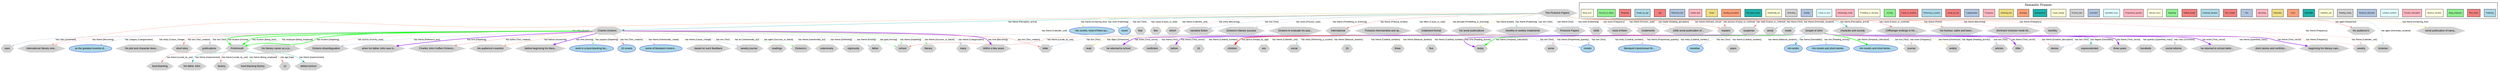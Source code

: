 digraph Charles_Dickens {
    rankdir=TB;
    compound=true;
    node [fontname="Arial", fontsize=12, style=filled];
    edge [fontname="Arial", fontsize=10, color=gray];
    
    // Graph styling
    bgcolor=white;
    
    // Node type definitions
    subgraph cluster_people {{
        label="People";
        style=filled;
        fillcolor=lightcoral;
        color=red;
        node [fillcolor=lightcoral, color=red, shape=circle];
    }}
    
    subgraph cluster_locations {{
        label="Locations";
        style=filled;
        fillcolor=lightgreen;
        color=green;
        node [fillcolor=lightgreen, color=green, shape=box];
    }}
    
    subgraph cluster_concepts {{
        label="Concepts";
        style=filled;
        fillcolor=lightblue;
        color=blue;
        node [fillcolor=lightblue, color=blue, shape=ellipse];
    }}
    
    subgraph cluster_events {{
        label="Events";
        style=filled;
        fillcolor=lightyellow;
        color=orange;
        node [fillcolor=lightyellow, color=orange, shape=diamond];
    }}
    
    subgraph cluster_other {{
        label="Other";
        style=filled;
        fillcolor=lightgray;
        color=gray;
        node [fillcolor=lightgray, color=gray, shape=hexagon];
    }}

    // Concepts nodes
    "literature's best-known fic..." [label="literature's best-known fic...", fillcolor=lightblue, color=blue, shape=ellipse];
    "His novels, most of them pu..." [label="His novels, most of them pu...", fillcolor=lightblue, color=blue, shape=ellipse];
    "as the greatest novelist of..." [label="as the greatest novelist of...", fillcolor=lightblue, color=blue, shape=ellipse];
    "novellas" [label="novellas", fillcolor=lightblue, color=blue, shape=ellipse];
    "novels" [label="novels", fillcolor=lightblue, color=blue, shape=ellipse];
    "work in a boot-blacking fac..." [label="work in a boot-blacking fac...", fillcolor=lightblue, color=blue, shape=ellipse];
    "His works" [label="His works", fillcolor=lightblue, color=blue, shape=ellipse];
    "15 novels" [label="15 novels", fillcolor=lightblue, color=blue, shape=ellipse];
    "some of literature's best-k..." [label="some of literature's best-k...", fillcolor=lightblue, color=blue, shape=ellipse];
    "His novels and short stories" [label="His novels and short stories", fillcolor=lightblue, color=blue, shape=ellipse];
    "His novels and short storie..." [label="His novels and short storie...", fillcolor=lightblue, color=blue, shape=ellipse];
    "novel" [label="novel", fillcolor=lightblue, color=blue, shape=ellipse];

    // Other nodes
    "journal" [label="journal", fillcolor=lightgray, color=gray, shape=hexagon];
    "based on such feedback" [label="based on such feedback", fillcolor=lightgray, color=gray, shape=hexagon];
    "that" [label="that", fillcolor=lightgray, color=gray, shape=hexagon];
    "boot-blacking" [label="boot-blacking", fillcolor=lightgray, color=gray, shape=hexagon];
    "international literary cele..." [label="international literary cele...", fillcolor=lightgray, color=gray, shape=hexagon];
    "few" [label="few", fillcolor=lightgray, color=gray, shape=hexagon];
    "which" [label="which", fillcolor=lightgray, color=gray, shape=hexagon];
    "his father John" [label="his father John", fillcolor=lightgray, color=gray, shape=hexagon];
    "narrative fiction" [label="narrative fiction", fillcolor=lightgray, color=gray, shape=hexagon];
    "Dickens's literary success" [label="Dickens's literary success", fillcolor=lightgray, color=gray, shape=hexagon];
    "weekly journal" [label="weekly journal", fillcolor=lightgray, color=gray, shape=hexagon];
    "widely" [label="widely", fillcolor=lightgray, color=gray, shape=hexagon];
    "readings" [label="readings", fillcolor=lightgray, color=gray, shape=hexagon];
    "Dickens's" [label="Dickens's", fillcolor=lightgray, color=gray, shape=hexagon];
    "Dickens to evaluate his aud..." [label="Dickens to evaluate his aud...", fillcolor=lightgray, color=gray, shape=hexagon];
    "international" [label="international", fillcolor=lightgray, color=gray, shape=hexagon];
    "extensively" [label="extensively", fillcolor=lightgray, color=gray, shape=hexagon];
    "factory" [label="factory", fillcolor=lightgray, color=gray, shape=hexagon];
    "articles" [label="articles", fillcolor=lightgray, color=gray, shape=hexagon];
    "Pickwick merchandise and sp..." [label="Pickwick merchandise and sp...", fillcolor=lightgray, color=gray, shape=hexagon];
    "After" [label="After", fillcolor=lightgray, color=gray, shape=hexagon];
    "instalment format" [label="instalment format", fillcolor=lightgray, color=gray, shape=hexagon];
    "Gospel of John" [label="Gospel of John", fillcolor=lightgray, color=gray, shape=hexagon];
    "stories" [label="stories", fillcolor=lightgray, color=gray, shape=hexagon];
    "The Pickwick Papers" [label="The Pickwick Papers", fillcolor=lightgray, color=gray, shape=hexagon];
    "unprecedented" [label="unprecedented", fillcolor=lightgray, color=gray, shape=hexagon];
    "boot-blacking factory" [label="boot-blacking factory", fillcolor=lightgray, color=gray, shape=hexagon];
    "vigorously" [label="vigorously", fillcolor=lightgray, color=gray, shape=hexagon];
    "his serial publications" [label="his serial publications", fillcolor=lightgray, color=gray, shape=hexagon];
    "father" [label="father", fillcolor=lightgray, color=gray, shape=hexagon];
    "12" [label="12", fillcolor=lightgray, color=gray, shape=hexagon];
    "monthly or weekly instalments" [label="monthly or weekly instalments", fillcolor=lightgray, color=gray, shape=hexagon];
    "school" [label="school", fillcolor=lightgray, color=gray, shape=hexagon];
    "literary" [label="literary", fillcolor=lightgray, color=gray, shape=hexagon];
    "Pickwick Papers" [label="Pickwick Papers", fillcolor=lightgray, color=gray, shape=hexagon];
    "three years" [label="three years", fillcolor=lightgray, color=gray, shape=hexagon];
    "Charles Dickens" [label="Charles Dickens", fillcolor=lightgray, color=gray, shape=hexagon];
    "many" [label="many", fillcolor=lightgray, color=gray, shape=hexagon];
    "1836" [label="1836", fillcolor=lightgray, color=gray, shape=hexagon];
    "most of them" [label="most of them", fillcolor=lightgray, color=gray, shape=hexagon];
    "Within a few years" [label="Within a few years", fillcolor=lightgray, color=gray, shape=hexagon];
    "hundreds" [label="hundreds", fillcolor=lightgray, color=gray, shape=hexagon];
    "social reforms" [label="social reforms", fillcolor=lightgray, color=gray, shape=hexagon];
    "instalments" [label="instalments", fillcolor=lightgray, color=gray, shape=hexagon];
    "he returned to school befor..." [label="he returned to school befor...", fillcolor=lightgray, color=gray, shape=hexagon];
    "uses" [label="uses", fillcolor=lightgray, color=gray, shape=hexagon];
    "short stories and nonfictio..." [label="short stories and nonfictio...", fillcolor=lightgray, color=gray, shape=hexagon];
    "beginning his literary care..." [label="beginning his literary care...", fillcolor=lightgray, color=gray, shape=hexagon];
    "1836 serial publication of ..." [label="1836 serial publication of ...", fillcolor=lightgray, color=gray, shape=hexagon];
    "read" [label="read", fillcolor=lightgray, color=gray, shape=hexagon];
    "he returned to school" [label="he returned to school", fillcolor=lightgray, color=gray, shape=hexagon];
    "letter" [label="letter", fillcolor=lightgray, color=gray, shape=hexagon];
    "his plot and character deve..." [label="his plot and character deve...", fillcolor=lightgray, color=gray, shape=hexagon];
    "short story" [label="short story", fillcolor=lightgray, color=gray, shape=hexagon];
    "publications" [label="publications", fillcolor=lightgray, color=gray, shape=hexagon];
    "nonfiction" [label="nonfiction", fillcolor=lightgray, color=gray, shape=hexagon];
    "Portsmouth" [label="Portsmouth", fillcolor=lightgray, color=gray, shape=hexagon];
    "readers" [label="readers", fillcolor=lightgray, color=gray, shape=hexagon];
    "suspense" [label="suspense", fillcolor=lightgray, color=gray, shape=hexagon];
    "serial" [label="serial", fillcolor=lightgray, color=gray, shape=hexagon];
    "mode" [label="mode", fillcolor=lightgray, color=gray, shape=hexagon];
    "before" [label="before", fillcolor=lightgray, color=gray, shape=hexagon];
    "weekly" [label="weekly", fillcolor=lightgray, color=gray, shape=hexagon];
    "15" [label="15", fillcolor=lightgray, color=gray, shape=hexagon];
    "children" [label="children", fillcolor=lightgray, color=gray, shape=hexagon];
    "era" [label="era", fillcolor=lightgray, color=gray, shape=hexagon];
    "character and society" [label="character and society", fillcolor=lightgray, color=gray, shape=hexagon];
    "his literary career as a jo..." [label="his literary career as a jo...", fillcolor=lightgray, color=gray, shape=hexagon];
    "social" [label="social", fillcolor=lightgray, color=gray, shape=hexagon];
    "20" [label="20", fillcolor=lightgray, color=gray, shape=hexagon];
    "three" [label="three", fillcolor=lightgray, color=gray, shape=hexagon];
    "five" [label="five", fillcolor=lightgray, color=gray, shape=hexagon];
    "Cliffhanger endings in his ..." [label="Cliffhanger endings in his ...", fillcolor=lightgray, color=gray, shape=hexagon];
    "his humour, satire and keen..." [label="his humour, satire and keen...", fillcolor=lightgray, color=gray, shape=hexagon];
    "today" [label="today", fillcolor=lightgray, color=gray, shape=hexagon];
    "debtors'prison" [label="debtors'prison", fillcolor=lightgray, color=gray, shape=hexagon];
    "Dickens disambiguation" [label="Dickens disambiguation", fillcolor=lightgray, color=gray, shape=hexagon];
    "when his father John was in..." [label="when his father John was in...", fillcolor=lightgray, color=gray, shape=hexagon];
    "dominant Victorian mode for..." [label="dominant Victorian mode for...", fillcolor=lightgray, color=gray, shape=hexagon];
    "monthly" [label="monthly", fillcolor=lightgray, color=gray, shape=hexagon];
    "some" [label="some", fillcolor=lightgray, color=gray, shape=hexagon];
    "Victorian" [label="Victorian", fillcolor=lightgray, color=gray, shape=hexagon];
    "Charles John Huffam Dickens..." [label="Charles John Huffam Dickens...", fillcolor=lightgray, color=gray, shape=hexagon];
    "his audience's" [label="his audience's", fillcolor=lightgray, color=gray, shape=hexagon];
    "years" [label="years", fillcolor=lightgray, color=gray, shape=hexagon];
    "serial publication of narra..." [label="serial publication of narra...", fillcolor=lightgray, color=gray, shape=hexagon];
    "his audience's reaction" [label="his audience's reaction", fillcolor=lightgray, color=gray, shape=hexagon];
    "before beginning his litera..." [label="before beginning his litera...", fillcolor=lightgray, color=gray, shape=hexagon];

    // Relationships
    "The Pickwick Papers" -> "novel" [label="has work [Publishing]", color=lightblue, penwidth=1];
    "Gospel of John" -> "beginning his literary care..." [label="has theme [Time_vector]", color=purple, penwidth=2];
    "Portsmouth" -> "boot-blacking factory" [label="has theme [Being_employed]", color=lightgreen, penwidth=1];
    "Gospel of John" -> "three" [label="has theme [Measure_duration]", color=lightyellow, penwidth=1];
    "Gospel of John" -> "stories" [label="has theme [Duration_description]", color=lightpink, penwidth=1];
    "Gospel of John" -> "20" [label="has theme [Cardinal_numbers]", color=lightcyan, penwidth=1];
    "Gospel of John" -> "five" [label="has theme [Cardinal_numbers]", color=lightcyan, penwidth=1];
    "Gospel of John" -> "three years" [label="has theme [Time_vector]", color=purple, penwidth=2];
    "Gospel of John" -> "today" [label="has theme [Temporal_collocation]", color=green, penwidth=2];
    "Gospel of John" -> "today" [label="has time [Reading_activity]", color=purple, penwidth=2];
    "The Pickwick Papers" -> "few" [label="has theme [Calendric_unit]", color=lightgoldenrodyellow, penwidth=1];
    "Gospel of John" -> "unprecedented" [label="has degree [Desirability]", color=lightseagreen, penwidth=1];
    "The Pickwick Papers" -> "international literary cele..." [label="has entity [Fame]", color=lightsalmon, penwidth=1];
    "Gospel of John" -> "widely" [label="has theme [Dimension]", color=lightgoldenrod, penwidth=1];
    "Gospel of John" -> "era" [label="has theme [Calendric_unit]", color=lightgoldenrodyellow, penwidth=1];
    "Charles Dickens" -> "international literary cele..." [label="has theme [Becoming]", color=lightpink, penwidth=1];
    "Gospel of John" -> "novellas" [label="has text [Text]", color=lightsteelblue, penwidth=1];
    "Charles Dickens" -> "Charles John Huffam Dickens..." [label="has author [Text_creation]", color=lightcoral, penwidth=1];
    "Charles Dickens" -> "publications" [label="has text [Text]", color=lightsteelblue, penwidth=1];
    "The Pickwick Papers" -> "Victorian" [label="has agent [Dominate_situation]", color=lightblue, penwidth=1];
    "Gospel of John" -> "before" [label="has theme [Time_vector]", color=purple, penwidth=2];
    "Charles Dickens" -> "short story" [label="has text [Text_creation]", color=lightcoral, penwidth=1];
    "The Pickwick Papers" -> "dominant Victorian mode for..." [label="has theme [Becoming]", color=lightpink, penwidth=1];
    "The Pickwick Papers" -> "international" [label="has theme [Political_locales]", color=lightcoral, penwidth=1];
    "Charles Dickens" -> "when his father John was in..." [label="has time [Departing]", color=purple, penwidth=2];
    "Charles Dickens" -> "novels" [label="has text [Text]", color=lightsteelblue, penwidth=1];
    "The Pickwick Papers" -> "readers" [label="has theme [Stimulus_focus]", color=lightyellow, penwidth=1];
    "The Pickwick Papers" -> "novel" [label="has text [Text]", color=lightsteelblue, penwidth=1];
    "Gospel of John" -> "years" [label="has theme [Measure_duration]", color=lightyellow, penwidth=1];
    "Gospel of John" -> "literature's best-known fic..." [label="has theme [Proportional_quantity]", color=lightpink, penwidth=1];
    "Gospel of John" -> "short stories and nonfictio..." [label="has theme [Quantified_mass]", color=lightcyan, penwidth=1];
    "Gospel of John" -> "social reforms" [label="has class [Increment]", color=lightsteelblue, penwidth=1];
    "The Pickwick Papers" -> "narrative fiction" [label="has text [Text]", color=lightsteelblue, penwidth=1];
    "The Pickwick Papers" -> "1836 serial publication of ..." [label="has theme [Process_start]", color=lightgray, penwidth=1];
    "Gospel of John" -> "His works" [label="has theme [Desirability]", color=lightseagreen, penwidth=1];
    "Charles Dickens" -> "his plot and character deve..." [label="has entity [Cause_change]", color=lightgoldenrodyellow, penwidth=1];
    "Portsmouth" -> "debtors'prison" [label="has theme [Imprisonment]", color=lightseagreen, penwidth=1];
    "Gospel of John" -> "novellas" [label="has entity [Cardinal_numbers]", color=lightcyan, penwidth=1];
    "Charles Dickens" -> "school" [label="has theme [Departing]", color=lightgreen, penwidth=1];
    "Charles Dickens" -> "his audience's reaction" [label="has feature [Assessing]", color=lightsalmon, penwidth=1];
    "The Pickwick Papers" -> "serial publication of narra..." [label="has theme [Achieving_first]", color=lightgoldenrod, penwidth=1];
    "Charles Dickens" -> "based on such feedback" [label="has theme [Cause_change]", color=lightgoldenrodyellow, penwidth=1];
    "Charles Dickens" -> "uses" [label="has class [Increment]", color=lightsteelblue, penwidth=1];
    "Gospel of John" -> "he returned to school" [label="has event [Time_vector]", color=purple, penwidth=2];
    "Gospel of John" -> "novels" [label="has entity [Cardinal_numbers]", color=lightcyan, penwidth=1];
    "Gospel of John" -> "nonfiction" [label="has theme [Text]", color=lightsteelblue, penwidth=1];
    "Gospel of John" -> "hundreds" [label="has quantity [Quantified_mass]", color=lightcyan, penwidth=1];
    "Gospel of John" -> "articles" [label="has text [Text]", color=lightsteelblue, penwidth=1];
    "The Pickwick Papers" -> "weekly" [label="has theme [Frequency]", color=lightpink, penwidth=1];
    "The Pickwick Papers" -> "instalments" [label="has event [Frequency]", color=lightpink, penwidth=1];
    "Charles Dickens" -> "as the greatest novelist of..." [label="has category [Categorization]", color=lightsteelblue, penwidth=1];
    "Gospel of John" -> "school" [label="has theme [Locale_by_use]", color=lightcoral, penwidth=1];
    "The Pickwick Papers" -> "Pickwick Papers" [label="has text [Text]", color=lightsteelblue, penwidth=1];
    "Gospel of John" -> "years" [label="has theme [Cardinal_numbers]", color=lightcyan, penwidth=1];
    "The Pickwick Papers" -> "most of them" [label="has work [Publishing]", color=lightblue, penwidth=1];
    "Gospel of John" -> "His novels and short stories" [label="has text [Reading_activity]", color=lightgray, penwidth=1];
    "Gospel of John" -> "social" [label="has entity [Reforming_a_system]", color=lightblue, penwidth=1];
    "The Pickwick Papers" -> "readers" [label="has process [Cause_to_continue]", color=lightcoral, penwidth=1];
    "Portsmouth" -> "Charles Dickens" [label="has employee [Being_employed]", color=lightgreen, penwidth=1];
    "Charles Dickens" -> "before beginning his litera..." [label="has time [Arriving]", color=purple, penwidth=2];
    "The Pickwick Papers" -> "instalment format" [label="has principle [Prohibiting_or_licensing]", color=lightyellow, penwidth=1];
    "Charles Dickens" -> "some of literature's best-k..." [label="has theme [Intentionally_create]", color=lightpink, penwidth=1];
    "The Pickwick Papers" -> "monthly" [label="has theme [Frequency]", color=lightpink, penwidth=1];
    "Gospel of John" -> "After" [label="has theme [Time_vector]", color=purple, penwidth=2];
    "Portsmouth" -> "factory" [label="has theme [Locale_by_use]", color=lightcoral, penwidth=1];
    "The Pickwick Papers" -> "Dickens to evaluate his aud..." [label="has theme [Prohibiting_or_licensing]", color=lightyellow, penwidth=1];
    "The Pickwick Papers" -> "Dickens's literary success" [label="has event [Process_start]", color=lightgray, penwidth=1];
    "Portsmouth" -> "his father John" [label="has theme [Imprisonment]", color=lightseagreen, penwidth=1];
    "Gospel of John" -> "read" [label="has object [Dimension]", color=lightgoldenrod, penwidth=1];
    "Gospel of John" -> "20" [label="has theme [Measure_duration]", color=lightyellow, penwidth=1];
    "The Pickwick Papers" -> "that" [label="has cause [Cause_to_start]", color=lightcyan, penwidth=1];
    "Charles Dickens" -> "father" [label="has theme [Kinship]", color=lightsteelblue, penwidth=1];
    "Charles Dickens" -> "school" [label="has goal [Arriving]", color=lightgreen, penwidth=1];
    "Gospel of John" -> "journal" [label="has text [Text]", color=lightsteelblue, penwidth=1];
    "Charles Dickens" -> "vigorously" [label="has theme [Defending]", color=lightgray, penwidth=1];
    "The Pickwick Papers" -> "Cliffhanger endings in his ..." [label="has cause [Cause_to_continue]", color=lightcoral, penwidth=1];
    "Charles Dickens" -> "readings" [label="has act [Intentionally_act]", color=lightgoldenrodyellow, penwidth=1];
    "The Pickwick Papers" -> "suspense" [label="has state [Cause_to_continue]", color=lightcoral, penwidth=1];
    "The Pickwick Papers" -> "Charles Dickens" [label="has theme [Perception_active]", color=lightseagreen, penwidth=1];
    "Charles Dickens" -> "many" [label="has theme [Categorization]", color=lightsteelblue, penwidth=1];
    "The Pickwick Papers" -> "which" [label="has entity [Becoming]", color=lightpink, penwidth=1];
    "The Pickwick Papers" -> "His novels, most of them pu..." [label="has theme [Achieving_first]", color=lightgoldenrod, penwidth=1];
    "Charles Dickens" -> "Portsmouth" [label="has location [Departing]", color=green, penwidth=2];
    "Gospel of John" -> "letter" [label="has text [Text]", color=lightsteelblue, penwidth=1];
    "The Pickwick Papers" -> "1836" [label="has theme [Text]", color=lightsteelblue, penwidth=1];
    "Gospel of John" -> "journal" [label="has event [Frequency]", color=lightpink, penwidth=1];
    "Charles Dickens" -> "15 novels" [label="has text [Text_creation]", color=lightcoral, penwidth=1];
    "The Pickwick Papers" -> "readers" [label="has reader [Reading_perception]", color=lightsalmon, penwidth=1];
    "Gospel of John" -> "Victorian" [label="has theme [Calendric_unit]", color=lightgoldenrodyellow, penwidth=1];
    "The Pickwick Papers" -> "his serial publications" [label="has theme [Death]", color=lightgoldenrod, penwidth=1];
    "Gospel of John" -> "His novels and short storie..." [label="has theme [Temporal_collocation]", color=green, penwidth=2];
    "Gospel of John" -> "stories" [label="has text [Text]", color=lightsteelblue, penwidth=1];
    "Charles Dickens" -> "his literary career as a jo..." [label="has activity [Activity_start]", color=lightpink, penwidth=1];
    "Charles Dickens" -> "Dickens disambiguation" [label="has theme [Reference_text]", color=lightsteelblue, penwidth=1];
    "The Pickwick Papers" -> "monthly or weekly instalments" [label="has theme [Publishing]", color=lightblue, penwidth=1];
    "Charles Dickens" -> "extensively" [label="has theme [Intentionally_act]", color=lightgoldenrodyellow, penwidth=1];
    "Charles Dickens" -> "letter" [label="has text [Text_creation]", color=lightcoral, penwidth=1];
    "The Pickwick Papers" -> "mode" [label="has theme [Dominate_situation]", color=lightblue, penwidth=1];
    "The Pickwick Papers" -> "serial" [label="has theme [Text]", color=lightsteelblue, penwidth=1];
    "Portsmouth" -> "12" [label="has age [Age]", color=lightcoral, penwidth=1];
    "Charles Dickens" -> "work in a boot-blacking fac..." [label="has purpose [Departing]", color=lightgreen, penwidth=1];
    "Gospel of John" -> "he returned to school befor..." [label="has event [Time_vector]", color=purple, penwidth=2];
    "Gospel of John" -> "children" [label="has person [People_by_age]", color=red, penwidth=2];
    "The Pickwick Papers" -> "his humour, satire and keen..." [label="has reason [Fame]", color=lightsalmon, penwidth=1];
    "The Pickwick Papers" -> "Pickwick merchandise and sp..." [label="has effect [Cause_to_start]", color=lightcyan, penwidth=1];
    "The Pickwick Papers" -> "character and society" [label="has theme [Perception_active]", color=lightseagreen, penwidth=1];
    "Charles Dickens" -> "Within a few years" [label="has time [Becoming]", color=purple, penwidth=2];
    "Gospel of John" -> "widely" [label="has degree [Reading_activity]", color=lightgray, penwidth=1];
    "Gospel of John" -> "15" [label="has theme [Cardinal_numbers]", color=lightcyan, penwidth=1];
    "Gospel of John" -> "some" [label="has theme [Proportional_quantity]", color=lightpink, penwidth=1];
    "Gospel of John" -> "novels" [label="has text [Text]", color=lightsteelblue, penwidth=1];
    "The Pickwick Papers" -> "his audience's" [label="has agent [Response]", color=lightcoral, penwidth=1];
    "The Pickwick Papers" -> "years" [label="has theme [Calendric_unit]", color=lightgoldenrodyellow, penwidth=1];
    "Gospel of John" -> "weekly" [label="has theme [Frequency]", color=lightpink, penwidth=1];
    "Charles Dickens" -> "Dickens's" [label="has agent [Success_or_failure]", color=lightgreen, penwidth=1];
    "Charles Dickens" -> "weekly journal" [label="has text [Text]", color=lightsteelblue, penwidth=1];
    "Charles Dickens" -> "Portsmouth" [label="has location [Kinship]", color=green, penwidth=2];
    "Portsmouth" -> "boot-blacking" [label="has theme [Locale_by_use]", color=lightcoral, penwidth=1];
    "Charles Dickens" -> "literary" [label="has theme [Success_or_failure]", color=lightgreen, penwidth=1];
    "Charles Dickens" -> "Portsmouth" [label="has location [Being_born]", color=green, penwidth=2];

    // Frame Legend
    subgraph cluster_legend {
        label="Semantic Frames";
        style=filled;
        fillcolor=white;
        color=black;
        rank=sink;
        "Publishing_legend" [label="Publishing", fillcolor="lightblue", style=filled, shape=box, fontsize=8];
        "Time_vector_legend" [label="Time_vector", fillcolor="lightcoral", style=filled, shape=box, fontsize=8];
        "Being_employed_legend" [label="Being_employed", fillcolor="lightgreen", style=filled, shape=box, fontsize=8];
        "Measure_duration_legend" [label="Measure_duration", fillcolor="lightyellow", style=filled, shape=box, fontsize=8];
        "Duration_description_legend" [label="Duration_description", fillcolor="lightpink", style=filled, shape=box, fontsize=8];
        "Cardinal_numbers_legend" [label="Cardinal_numbers", fillcolor="lightcyan", style=filled, shape=box, fontsize=8];
        "Temporal_collocation_legend" [label="Temporal_collocation", fillcolor="lightsteelblue", style=filled, shape=box, fontsize=8];
        "Reading_activity_legend" [label="Reading_activity", fillcolor="lightgray", style=filled, shape=box, fontsize=8];
        "Calendric_unit_legend" [label="Calendric_unit", fillcolor="lightgoldenrodyellow", style=filled, shape=box, fontsize=8];
        "Desirability_legend" [label="Desirability", fillcolor="lightseagreen", style=filled, shape=box, fontsize=8];
        "Fame_legend" [label="Fame", fillcolor="lightsalmon", style=filled, shape=box, fontsize=8];
        "Dimension_legend" [label="Dimension", fillcolor="lightgoldenrod", style=filled, shape=box, fontsize=8];
        "Becoming_legend" [label="Becoming", fillcolor="lightpink", style=filled, shape=box, fontsize=8];
        "Text_legend" [label="Text", fillcolor="lightsteelblue", style=filled, shape=box, fontsize=8];
        "Text_creation_legend" [label="Text_creation", fillcolor="lightcoral", style=filled, shape=box, fontsize=8];
        "Dominate_situation_legend" [label="Dominate_situation", fillcolor="lightblue", style=filled, shape=box, fontsize=8];
        "Political_locales_legend" [label="Political_locales", fillcolor="lightcoral", style=filled, shape=box, fontsize=8];
        "Departing_legend" [label="Departing", fillcolor="lightgreen", style=filled, shape=box, fontsize=8];
        "Stimulus_focus_legend" [label="Stimulus_focus", fillcolor="lightyellow", style=filled, shape=box, fontsize=8];
        "Proportional_quantity_legend" [label="Proportional_quantity", fillcolor="lightpink", style=filled, shape=box, fontsize=8];
        "Quantified_mass_legend" [label="Quantified_mass", fillcolor="lightcyan", style=filled, shape=box, fontsize=8];
        "Increment_legend" [label="Increment", fillcolor="lightsteelblue", style=filled, shape=box, fontsize=8];
        "Process_start_legend" [label="Process_start", fillcolor="lightgray", style=filled, shape=box, fontsize=8];
        "Cause_change_legend" [label="Cause_change", fillcolor="lightgoldenrodyellow", style=filled, shape=box, fontsize=8];
        "Imprisonment_legend" [label="Imprisonment", fillcolor="lightseagreen", style=filled, shape=box, fontsize=8];
        "Assessing_legend" [label="Assessing", fillcolor="lightsalmon", style=filled, shape=box, fontsize=8];
        "Achieving_first_legend" [label="Achieving_first", fillcolor="lightgoldenrod", style=filled, shape=box, fontsize=8];
        "Frequency_legend" [label="Frequency", fillcolor="lightpink", style=filled, shape=box, fontsize=8];
        "Categorization_legend" [label="Categorization", fillcolor="lightsteelblue", style=filled, shape=box, fontsize=8];
        "Locale_by_use_legend" [label="Locale_by_use", fillcolor="lightcoral", style=filled, shape=box, fontsize=8];
        "Reforming_a_system_legend" [label="Reforming_a_system", fillcolor="lightblue", style=filled, shape=box, fontsize=8];
        "Cause_to_continue_legend" [label="Cause_to_continue", fillcolor="lightcoral", style=filled, shape=box, fontsize=8];
        "Arriving_legend" [label="Arriving", fillcolor="lightgreen", style=filled, shape=box, fontsize=8];
        "Prohibiting_or_licensing_legend" [label="Prohibiting_or_licensing", fillcolor="lightyellow", style=filled, shape=box, fontsize=8];
        "Intentionally_create_legend" [label="Intentionally_create", fillcolor="lightpink", style=filled, shape=box, fontsize=8];
        "Cause_to_start_legend" [label="Cause_to_start", fillcolor="lightcyan", style=filled, shape=box, fontsize=8];
        "Kinship_legend" [label="Kinship", fillcolor="lightsteelblue", style=filled, shape=box, fontsize=8];
        "Defending_legend" [label="Defending", fillcolor="lightgray", style=filled, shape=box, fontsize=8];
        "Intentionally_act_legend" [label="Intentionally_act", fillcolor="lightgoldenrodyellow", style=filled, shape=box, fontsize=8];
        "Perception_active_legend" [label="Perception_active", fillcolor="lightseagreen", style=filled, shape=box, fontsize=8];
        "Reading_perception_legend" [label="Reading_perception", fillcolor="lightsalmon", style=filled, shape=box, fontsize=8];
        "Death_legend" [label="Death", fillcolor="lightgoldenrod", style=filled, shape=box, fontsize=8];
        "Activity_start_legend" [label="Activity_start", fillcolor="lightpink", style=filled, shape=box, fontsize=8];
        "Reference_text_legend" [label="Reference_text", fillcolor="lightsteelblue", style=filled, shape=box, fontsize=8];
        "Age_legend" [label="Age", fillcolor="lightcoral", style=filled, shape=box, fontsize=8];
        "People_by_age_legend" [label="People_by_age", fillcolor="lightblue", style=filled, shape=box, fontsize=8];
        "Response_legend" [label="Response", fillcolor="lightcoral", style=filled, shape=box, fontsize=8];
        "Success_or_failure_legend" [label="Success_or_failure", fillcolor="lightgreen", style=filled, shape=box, fontsize=8];
        "Being_born_legend" [label="Being_born", fillcolor="lightyellow", style=filled, shape=box, fontsize=8];
    }
}